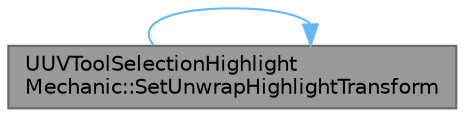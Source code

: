 digraph "UUVToolSelectionHighlightMechanic::SetUnwrapHighlightTransform"
{
 // INTERACTIVE_SVG=YES
 // LATEX_PDF_SIZE
  bgcolor="transparent";
  edge [fontname=Helvetica,fontsize=10,labelfontname=Helvetica,labelfontsize=10];
  node [fontname=Helvetica,fontsize=10,shape=box,height=0.2,width=0.4];
  rankdir="LR";
  Node1 [id="Node000001",label="UUVToolSelectionHighlight\lMechanic::SetUnwrapHighlightTransform",height=0.2,width=0.4,color="gray40", fillcolor="grey60", style="filled", fontcolor="black",tooltip="Set the transform of the unwrap mesh highlights without rebuilding them, likely to follow the transla..."];
  Node1 -> Node1 [id="edge1_Node000001_Node000001",color="steelblue1",style="solid",tooltip=" "];
}
